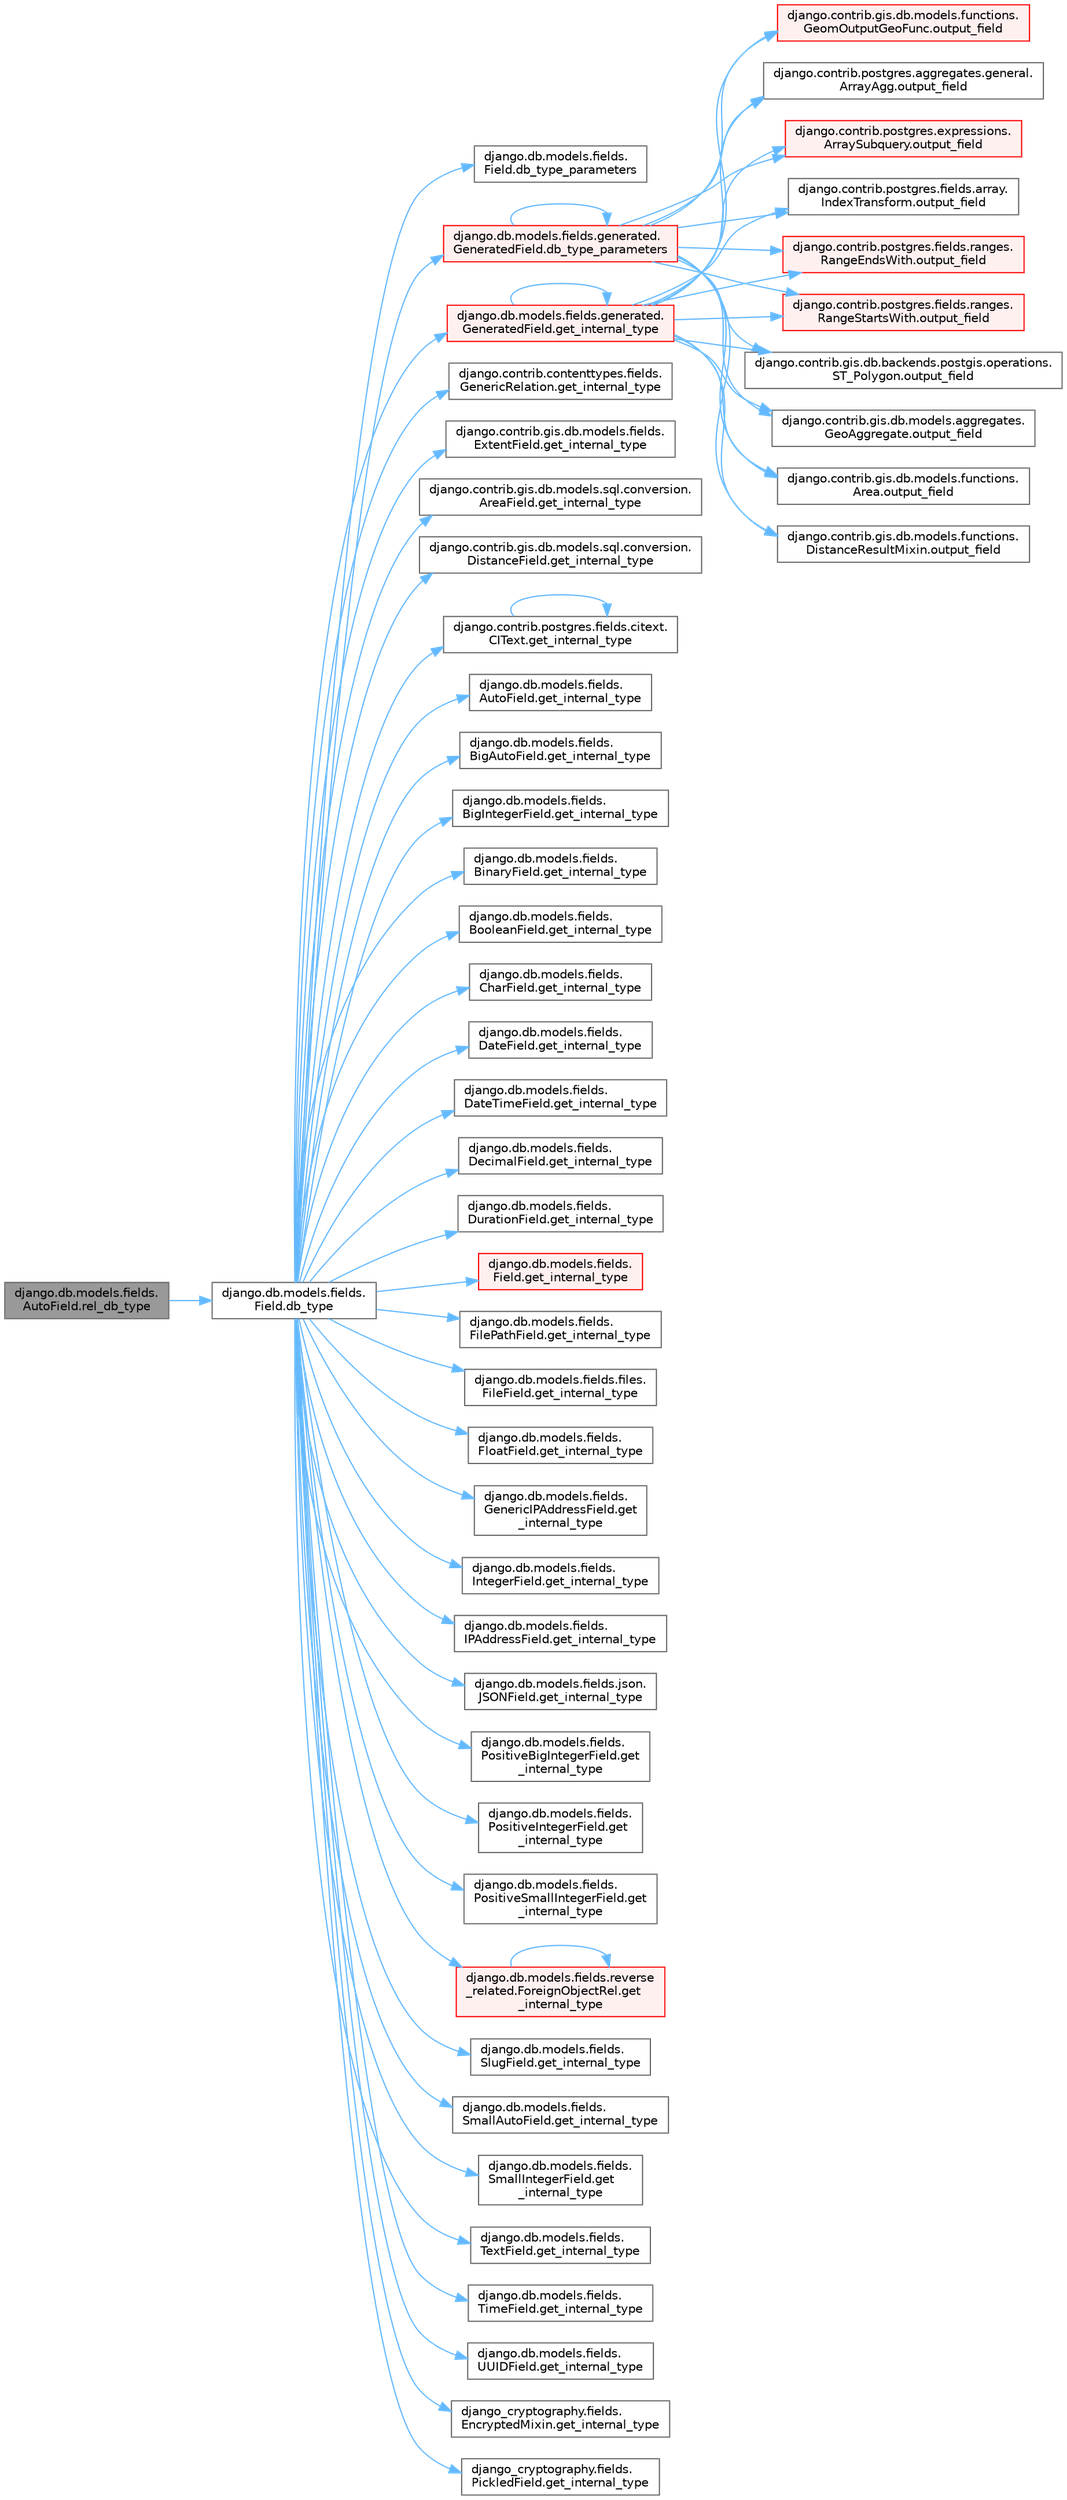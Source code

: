 digraph "django.db.models.fields.AutoField.rel_db_type"
{
 // LATEX_PDF_SIZE
  bgcolor="transparent";
  edge [fontname=Helvetica,fontsize=10,labelfontname=Helvetica,labelfontsize=10];
  node [fontname=Helvetica,fontsize=10,shape=box,height=0.2,width=0.4];
  rankdir="LR";
  Node1 [id="Node000001",label="django.db.models.fields.\lAutoField.rel_db_type",height=0.2,width=0.4,color="gray40", fillcolor="grey60", style="filled", fontcolor="black",tooltip=" "];
  Node1 -> Node2 [id="edge1_Node000001_Node000002",color="steelblue1",style="solid",tooltip=" "];
  Node2 [id="Node000002",label="django.db.models.fields.\lField.db_type",height=0.2,width=0.4,color="grey40", fillcolor="white", style="filled",URL="$classdjango_1_1db_1_1models_1_1fields_1_1_field.html#ac848ffa263ab1e350cc298b604d48f5a",tooltip=" "];
  Node2 -> Node3 [id="edge2_Node000002_Node000003",color="steelblue1",style="solid",tooltip=" "];
  Node3 [id="Node000003",label="django.db.models.fields.\lField.db_type_parameters",height=0.2,width=0.4,color="grey40", fillcolor="white", style="filled",URL="$classdjango_1_1db_1_1models_1_1fields_1_1_field.html#a30afc40fdab8f6743dbe3c5bd42459dc",tooltip=" "];
  Node2 -> Node4 [id="edge3_Node000002_Node000004",color="steelblue1",style="solid",tooltip=" "];
  Node4 [id="Node000004",label="django.db.models.fields.generated.\lGeneratedField.db_type_parameters",height=0.2,width=0.4,color="red", fillcolor="#FFF0F0", style="filled",URL="$classdjango_1_1db_1_1models_1_1fields_1_1generated_1_1_generated_field.html#a695f8f86f422937a550bb84941e43638",tooltip=" "];
  Node4 -> Node4 [id="edge4_Node000004_Node000004",color="steelblue1",style="solid",tooltip=" "];
  Node4 -> Node5 [id="edge5_Node000004_Node000005",color="steelblue1",style="solid",tooltip=" "];
  Node5 [id="Node000005",label="django.contrib.gis.db.backends.postgis.operations.\lST_Polygon.output_field",height=0.2,width=0.4,color="grey40", fillcolor="white", style="filled",URL="$classdjango_1_1contrib_1_1gis_1_1db_1_1backends_1_1postgis_1_1operations_1_1_s_t___polygon.html#a4427b1b0cb4e6df4fde6c045c562118a",tooltip=" "];
  Node4 -> Node6 [id="edge6_Node000004_Node000006",color="steelblue1",style="solid",tooltip=" "];
  Node6 [id="Node000006",label="django.contrib.gis.db.models.aggregates.\lGeoAggregate.output_field",height=0.2,width=0.4,color="grey40", fillcolor="white", style="filled",URL="$classdjango_1_1contrib_1_1gis_1_1db_1_1models_1_1aggregates_1_1_geo_aggregate.html#a1f680d71d32335c5854387fa09555108",tooltip=" "];
  Node4 -> Node7 [id="edge7_Node000004_Node000007",color="steelblue1",style="solid",tooltip=" "];
  Node7 [id="Node000007",label="django.contrib.gis.db.models.functions.\lArea.output_field",height=0.2,width=0.4,color="grey40", fillcolor="white", style="filled",URL="$classdjango_1_1contrib_1_1gis_1_1db_1_1models_1_1functions_1_1_area.html#a017724b08cd640b0e7e834e003cc103d",tooltip=" "];
  Node4 -> Node8 [id="edge8_Node000004_Node000008",color="steelblue1",style="solid",tooltip=" "];
  Node8 [id="Node000008",label="django.contrib.gis.db.models.functions.\lDistanceResultMixin.output_field",height=0.2,width=0.4,color="grey40", fillcolor="white", style="filled",URL="$classdjango_1_1contrib_1_1gis_1_1db_1_1models_1_1functions_1_1_distance_result_mixin.html#af219b5c12f89e181ada240244818e239",tooltip=" "];
  Node4 -> Node9 [id="edge9_Node000004_Node000009",color="steelblue1",style="solid",tooltip=" "];
  Node9 [id="Node000009",label="django.contrib.gis.db.models.functions.\lGeomOutputGeoFunc.output_field",height=0.2,width=0.4,color="red", fillcolor="#FFF0F0", style="filled",URL="$classdjango_1_1contrib_1_1gis_1_1db_1_1models_1_1functions_1_1_geom_output_geo_func.html#a55415993f9af0a2cbde3681557342482",tooltip=" "];
  Node4 -> Node11 [id="edge10_Node000004_Node000011",color="steelblue1",style="solid",tooltip=" "];
  Node11 [id="Node000011",label="django.contrib.postgres.aggregates.general.\lArrayAgg.output_field",height=0.2,width=0.4,color="grey40", fillcolor="white", style="filled",URL="$classdjango_1_1contrib_1_1postgres_1_1aggregates_1_1general_1_1_array_agg.html#a845ed6cbbb6d6fe470d9478934ade450",tooltip=" "];
  Node4 -> Node12 [id="edge11_Node000004_Node000012",color="steelblue1",style="solid",tooltip=" "];
  Node12 [id="Node000012",label="django.contrib.postgres.expressions.\lArraySubquery.output_field",height=0.2,width=0.4,color="red", fillcolor="#FFF0F0", style="filled",URL="$classdjango_1_1contrib_1_1postgres_1_1expressions_1_1_array_subquery.html#adfc4d450008ff7b23517e73cbd1ad172",tooltip=" "];
  Node4 -> Node16 [id="edge12_Node000004_Node000016",color="steelblue1",style="solid",tooltip=" "];
  Node16 [id="Node000016",label="django.contrib.postgres.fields.array.\lIndexTransform.output_field",height=0.2,width=0.4,color="grey40", fillcolor="white", style="filled",URL="$classdjango_1_1contrib_1_1postgres_1_1fields_1_1array_1_1_index_transform.html#ae3ca901f64e761da8d9dff087275f9ef",tooltip=" "];
  Node4 -> Node17 [id="edge13_Node000004_Node000017",color="steelblue1",style="solid",tooltip=" "];
  Node17 [id="Node000017",label="django.contrib.postgres.fields.ranges.\lRangeEndsWith.output_field",height=0.2,width=0.4,color="red", fillcolor="#FFF0F0", style="filled",URL="$classdjango_1_1contrib_1_1postgres_1_1fields_1_1ranges_1_1_range_ends_with.html#ab81e75d2435974b6171ddb1cbce4ebd9",tooltip=" "];
  Node4 -> Node260 [id="edge14_Node000004_Node000260",color="steelblue1",style="solid",tooltip=" "];
  Node260 [id="Node000260",label="django.contrib.postgres.fields.ranges.\lRangeStartsWith.output_field",height=0.2,width=0.4,color="red", fillcolor="#FFF0F0", style="filled",URL="$classdjango_1_1contrib_1_1postgres_1_1fields_1_1ranges_1_1_range_starts_with.html#a4e864cbda43e695a0ae6b2c3b4ced157",tooltip=" "];
  Node2 -> Node1418 [id="edge15_Node000002_Node001418",color="steelblue1",style="solid",tooltip=" "];
  Node1418 [id="Node001418",label="django.contrib.contenttypes.fields.\lGenericRelation.get_internal_type",height=0.2,width=0.4,color="grey40", fillcolor="white", style="filled",URL="$classdjango_1_1contrib_1_1contenttypes_1_1fields_1_1_generic_relation.html#aefe0a0ceff843a2b147534a157c6d0f4",tooltip=" "];
  Node2 -> Node1419 [id="edge16_Node000002_Node001419",color="steelblue1",style="solid",tooltip=" "];
  Node1419 [id="Node001419",label="django.contrib.gis.db.models.fields.\lExtentField.get_internal_type",height=0.2,width=0.4,color="grey40", fillcolor="white", style="filled",URL="$classdjango_1_1contrib_1_1gis_1_1db_1_1models_1_1fields_1_1_extent_field.html#a914745ac6bb2ffe50aaaaf5deb9f67d4",tooltip=" "];
  Node2 -> Node1420 [id="edge17_Node000002_Node001420",color="steelblue1",style="solid",tooltip=" "];
  Node1420 [id="Node001420",label="django.contrib.gis.db.models.sql.conversion.\lAreaField.get_internal_type",height=0.2,width=0.4,color="grey40", fillcolor="white", style="filled",URL="$classdjango_1_1contrib_1_1gis_1_1db_1_1models_1_1sql_1_1conversion_1_1_area_field.html#ac14e7a8c8b468a53b5832cf7cb2f7bf4",tooltip=" "];
  Node2 -> Node1421 [id="edge18_Node000002_Node001421",color="steelblue1",style="solid",tooltip=" "];
  Node1421 [id="Node001421",label="django.contrib.gis.db.models.sql.conversion.\lDistanceField.get_internal_type",height=0.2,width=0.4,color="grey40", fillcolor="white", style="filled",URL="$classdjango_1_1contrib_1_1gis_1_1db_1_1models_1_1sql_1_1conversion_1_1_distance_field.html#ac2bf1debb6c750adb7461f8925d86170",tooltip=" "];
  Node2 -> Node1422 [id="edge19_Node000002_Node001422",color="steelblue1",style="solid",tooltip=" "];
  Node1422 [id="Node001422",label="django.contrib.postgres.fields.citext.\lCIText.get_internal_type",height=0.2,width=0.4,color="grey40", fillcolor="white", style="filled",URL="$classdjango_1_1contrib_1_1postgres_1_1fields_1_1citext_1_1_c_i_text.html#a427f1e2dfa31559beb68386e36ab74b2",tooltip=" "];
  Node1422 -> Node1422 [id="edge20_Node001422_Node001422",color="steelblue1",style="solid",tooltip=" "];
  Node2 -> Node1423 [id="edge21_Node000002_Node001423",color="steelblue1",style="solid",tooltip=" "];
  Node1423 [id="Node001423",label="django.db.models.fields.\lAutoField.get_internal_type",height=0.2,width=0.4,color="grey40", fillcolor="white", style="filled",URL="$classdjango_1_1db_1_1models_1_1fields_1_1_auto_field.html#af2db9af7a3e82da81b86d9b9e538a457",tooltip=" "];
  Node2 -> Node1424 [id="edge22_Node000002_Node001424",color="steelblue1",style="solid",tooltip=" "];
  Node1424 [id="Node001424",label="django.db.models.fields.\lBigAutoField.get_internal_type",height=0.2,width=0.4,color="grey40", fillcolor="white", style="filled",URL="$classdjango_1_1db_1_1models_1_1fields_1_1_big_auto_field.html#a6fd10fc83a1b3809da679e3eea92eb55",tooltip=" "];
  Node2 -> Node1425 [id="edge23_Node000002_Node001425",color="steelblue1",style="solid",tooltip=" "];
  Node1425 [id="Node001425",label="django.db.models.fields.\lBigIntegerField.get_internal_type",height=0.2,width=0.4,color="grey40", fillcolor="white", style="filled",URL="$classdjango_1_1db_1_1models_1_1fields_1_1_big_integer_field.html#aa644e27812a548707b5cb5faf743863f",tooltip=" "];
  Node2 -> Node1426 [id="edge24_Node000002_Node001426",color="steelblue1",style="solid",tooltip=" "];
  Node1426 [id="Node001426",label="django.db.models.fields.\lBinaryField.get_internal_type",height=0.2,width=0.4,color="grey40", fillcolor="white", style="filled",URL="$classdjango_1_1db_1_1models_1_1fields_1_1_binary_field.html#a0bbd63522d35c57d0e99e15706b45200",tooltip=" "];
  Node2 -> Node1427 [id="edge25_Node000002_Node001427",color="steelblue1",style="solid",tooltip=" "];
  Node1427 [id="Node001427",label="django.db.models.fields.\lBooleanField.get_internal_type",height=0.2,width=0.4,color="grey40", fillcolor="white", style="filled",URL="$classdjango_1_1db_1_1models_1_1fields_1_1_boolean_field.html#a0b722f3060967780aa04e78fd271a956",tooltip=" "];
  Node2 -> Node1428 [id="edge26_Node000002_Node001428",color="steelblue1",style="solid",tooltip=" "];
  Node1428 [id="Node001428",label="django.db.models.fields.\lCharField.get_internal_type",height=0.2,width=0.4,color="grey40", fillcolor="white", style="filled",URL="$classdjango_1_1db_1_1models_1_1fields_1_1_char_field.html#ab33ef611d4576b618f06116e045b73ea",tooltip=" "];
  Node2 -> Node1429 [id="edge27_Node000002_Node001429",color="steelblue1",style="solid",tooltip=" "];
  Node1429 [id="Node001429",label="django.db.models.fields.\lDateField.get_internal_type",height=0.2,width=0.4,color="grey40", fillcolor="white", style="filled",URL="$classdjango_1_1db_1_1models_1_1fields_1_1_date_field.html#a7d35b4c5c126652b0b1c2a4b0f0f9463",tooltip=" "];
  Node2 -> Node1430 [id="edge28_Node000002_Node001430",color="steelblue1",style="solid",tooltip=" "];
  Node1430 [id="Node001430",label="django.db.models.fields.\lDateTimeField.get_internal_type",height=0.2,width=0.4,color="grey40", fillcolor="white", style="filled",URL="$classdjango_1_1db_1_1models_1_1fields_1_1_date_time_field.html#a375b0f1e1fcca3689edcd2354a1d6766",tooltip=" "];
  Node2 -> Node1431 [id="edge29_Node000002_Node001431",color="steelblue1",style="solid",tooltip=" "];
  Node1431 [id="Node001431",label="django.db.models.fields.\lDecimalField.get_internal_type",height=0.2,width=0.4,color="grey40", fillcolor="white", style="filled",URL="$classdjango_1_1db_1_1models_1_1fields_1_1_decimal_field.html#a7ebbfb0b59967dcb23c9013ae3ebe5ec",tooltip=" "];
  Node2 -> Node1432 [id="edge30_Node000002_Node001432",color="steelblue1",style="solid",tooltip=" "];
  Node1432 [id="Node001432",label="django.db.models.fields.\lDurationField.get_internal_type",height=0.2,width=0.4,color="grey40", fillcolor="white", style="filled",URL="$classdjango_1_1db_1_1models_1_1fields_1_1_duration_field.html#aa67d2f9f6befb923b0c53a5518a0cf19",tooltip=" "];
  Node2 -> Node1433 [id="edge31_Node000002_Node001433",color="steelblue1",style="solid",tooltip=" "];
  Node1433 [id="Node001433",label="django.db.models.fields.\lField.get_internal_type",height=0.2,width=0.4,color="red", fillcolor="#FFF0F0", style="filled",URL="$classdjango_1_1db_1_1models_1_1fields_1_1_field.html#a6df9bace6383fa95d62252b08ca86287",tooltip=" "];
  Node2 -> Node1434 [id="edge32_Node000002_Node001434",color="steelblue1",style="solid",tooltip=" "];
  Node1434 [id="Node001434",label="django.db.models.fields.\lFilePathField.get_internal_type",height=0.2,width=0.4,color="grey40", fillcolor="white", style="filled",URL="$classdjango_1_1db_1_1models_1_1fields_1_1_file_path_field.html#afd1716a8f08d4c1e21a9c65afe66cb14",tooltip=" "];
  Node2 -> Node1435 [id="edge33_Node000002_Node001435",color="steelblue1",style="solid",tooltip=" "];
  Node1435 [id="Node001435",label="django.db.models.fields.files.\lFileField.get_internal_type",height=0.2,width=0.4,color="grey40", fillcolor="white", style="filled",URL="$classdjango_1_1db_1_1models_1_1fields_1_1files_1_1_file_field.html#abf215cb6e9d02766638b9d93e36f80fe",tooltip=" "];
  Node2 -> Node1436 [id="edge34_Node000002_Node001436",color="steelblue1",style="solid",tooltip=" "];
  Node1436 [id="Node001436",label="django.db.models.fields.\lFloatField.get_internal_type",height=0.2,width=0.4,color="grey40", fillcolor="white", style="filled",URL="$classdjango_1_1db_1_1models_1_1fields_1_1_float_field.html#a7268969b452c3e49a378e6eed203f261",tooltip=" "];
  Node2 -> Node1437 [id="edge35_Node000002_Node001437",color="steelblue1",style="solid",tooltip=" "];
  Node1437 [id="Node001437",label="django.db.models.fields.generated.\lGeneratedField.get_internal_type",height=0.2,width=0.4,color="red", fillcolor="#FFF0F0", style="filled",URL="$classdjango_1_1db_1_1models_1_1fields_1_1generated_1_1_generated_field.html#a9f7ada2521e4ff06df60a7978952be85",tooltip=" "];
  Node1437 -> Node1437 [id="edge36_Node001437_Node001437",color="steelblue1",style="solid",tooltip=" "];
  Node1437 -> Node5 [id="edge37_Node001437_Node000005",color="steelblue1",style="solid",tooltip=" "];
  Node1437 -> Node6 [id="edge38_Node001437_Node000006",color="steelblue1",style="solid",tooltip=" "];
  Node1437 -> Node7 [id="edge39_Node001437_Node000007",color="steelblue1",style="solid",tooltip=" "];
  Node1437 -> Node8 [id="edge40_Node001437_Node000008",color="steelblue1",style="solid",tooltip=" "];
  Node1437 -> Node9 [id="edge41_Node001437_Node000009",color="steelblue1",style="solid",tooltip=" "];
  Node1437 -> Node11 [id="edge42_Node001437_Node000011",color="steelblue1",style="solid",tooltip=" "];
  Node1437 -> Node12 [id="edge43_Node001437_Node000012",color="steelblue1",style="solid",tooltip=" "];
  Node1437 -> Node16 [id="edge44_Node001437_Node000016",color="steelblue1",style="solid",tooltip=" "];
  Node1437 -> Node17 [id="edge45_Node001437_Node000017",color="steelblue1",style="solid",tooltip=" "];
  Node1437 -> Node260 [id="edge46_Node001437_Node000260",color="steelblue1",style="solid",tooltip=" "];
  Node2 -> Node1441 [id="edge47_Node000002_Node001441",color="steelblue1",style="solid",tooltip=" "];
  Node1441 [id="Node001441",label="django.db.models.fields.\lGenericIPAddressField.get\l_internal_type",height=0.2,width=0.4,color="grey40", fillcolor="white", style="filled",URL="$classdjango_1_1db_1_1models_1_1fields_1_1_generic_i_p_address_field.html#a827fc6b8becf5b7680db1fad910c9aae",tooltip=" "];
  Node2 -> Node1442 [id="edge48_Node000002_Node001442",color="steelblue1",style="solid",tooltip=" "];
  Node1442 [id="Node001442",label="django.db.models.fields.\lIntegerField.get_internal_type",height=0.2,width=0.4,color="grey40", fillcolor="white", style="filled",URL="$classdjango_1_1db_1_1models_1_1fields_1_1_integer_field.html#ae90f706223f7bb5ca78f2f799cf2b404",tooltip=" "];
  Node2 -> Node1443 [id="edge49_Node000002_Node001443",color="steelblue1",style="solid",tooltip=" "];
  Node1443 [id="Node001443",label="django.db.models.fields.\lIPAddressField.get_internal_type",height=0.2,width=0.4,color="grey40", fillcolor="white", style="filled",URL="$classdjango_1_1db_1_1models_1_1fields_1_1_i_p_address_field.html#aa949bec042454ee6b1efac65320158ec",tooltip=" "];
  Node2 -> Node1444 [id="edge50_Node000002_Node001444",color="steelblue1",style="solid",tooltip=" "];
  Node1444 [id="Node001444",label="django.db.models.fields.json.\lJSONField.get_internal_type",height=0.2,width=0.4,color="grey40", fillcolor="white", style="filled",URL="$classdjango_1_1db_1_1models_1_1fields_1_1json_1_1_j_s_o_n_field.html#a4ebc313d428dd02f30aedc6618d90f41",tooltip=" "];
  Node2 -> Node1445 [id="edge51_Node000002_Node001445",color="steelblue1",style="solid",tooltip=" "];
  Node1445 [id="Node001445",label="django.db.models.fields.\lPositiveBigIntegerField.get\l_internal_type",height=0.2,width=0.4,color="grey40", fillcolor="white", style="filled",URL="$classdjango_1_1db_1_1models_1_1fields_1_1_positive_big_integer_field.html#ab8f9958bd2f0dba9b34cd3f3a9a8371e",tooltip=" "];
  Node2 -> Node1446 [id="edge52_Node000002_Node001446",color="steelblue1",style="solid",tooltip=" "];
  Node1446 [id="Node001446",label="django.db.models.fields.\lPositiveIntegerField.get\l_internal_type",height=0.2,width=0.4,color="grey40", fillcolor="white", style="filled",URL="$classdjango_1_1db_1_1models_1_1fields_1_1_positive_integer_field.html#a341baeb79a1c3b7682d09248c76d748c",tooltip=" "];
  Node2 -> Node1447 [id="edge53_Node000002_Node001447",color="steelblue1",style="solid",tooltip=" "];
  Node1447 [id="Node001447",label="django.db.models.fields.\lPositiveSmallIntegerField.get\l_internal_type",height=0.2,width=0.4,color="grey40", fillcolor="white", style="filled",URL="$classdjango_1_1db_1_1models_1_1fields_1_1_positive_small_integer_field.html#ac6105f9213d4cbf3ef9a9cdeaa54ab5a",tooltip=" "];
  Node2 -> Node1448 [id="edge54_Node000002_Node001448",color="steelblue1",style="solid",tooltip=" "];
  Node1448 [id="Node001448",label="django.db.models.fields.reverse\l_related.ForeignObjectRel.get\l_internal_type",height=0.2,width=0.4,color="red", fillcolor="#FFF0F0", style="filled",URL="$classdjango_1_1db_1_1models_1_1fields_1_1reverse__related_1_1_foreign_object_rel.html#a7043c5e89478666caff4052a491991b1",tooltip=" "];
  Node1448 -> Node1448 [id="edge55_Node001448_Node001448",color="steelblue1",style="solid",tooltip=" "];
  Node2 -> Node1449 [id="edge56_Node000002_Node001449",color="steelblue1",style="solid",tooltip=" "];
  Node1449 [id="Node001449",label="django.db.models.fields.\lSlugField.get_internal_type",height=0.2,width=0.4,color="grey40", fillcolor="white", style="filled",URL="$classdjango_1_1db_1_1models_1_1fields_1_1_slug_field.html#a19e01283339c11744fe50eff55cda16f",tooltip=" "];
  Node2 -> Node1450 [id="edge57_Node000002_Node001450",color="steelblue1",style="solid",tooltip=" "];
  Node1450 [id="Node001450",label="django.db.models.fields.\lSmallAutoField.get_internal_type",height=0.2,width=0.4,color="grey40", fillcolor="white", style="filled",URL="$classdjango_1_1db_1_1models_1_1fields_1_1_small_auto_field.html#ab7709a8a8024bd2b65ae1609545b2f8f",tooltip=" "];
  Node2 -> Node1451 [id="edge58_Node000002_Node001451",color="steelblue1",style="solid",tooltip=" "];
  Node1451 [id="Node001451",label="django.db.models.fields.\lSmallIntegerField.get\l_internal_type",height=0.2,width=0.4,color="grey40", fillcolor="white", style="filled",URL="$classdjango_1_1db_1_1models_1_1fields_1_1_small_integer_field.html#a186098b6a6068745c424861d81a618d7",tooltip=" "];
  Node2 -> Node1452 [id="edge59_Node000002_Node001452",color="steelblue1",style="solid",tooltip=" "];
  Node1452 [id="Node001452",label="django.db.models.fields.\lTextField.get_internal_type",height=0.2,width=0.4,color="grey40", fillcolor="white", style="filled",URL="$classdjango_1_1db_1_1models_1_1fields_1_1_text_field.html#ac44884200800355678d80c1ffdc1591f",tooltip=" "];
  Node2 -> Node1453 [id="edge60_Node000002_Node001453",color="steelblue1",style="solid",tooltip=" "];
  Node1453 [id="Node001453",label="django.db.models.fields.\lTimeField.get_internal_type",height=0.2,width=0.4,color="grey40", fillcolor="white", style="filled",URL="$classdjango_1_1db_1_1models_1_1fields_1_1_time_field.html#a371e624709f0306d1e5141d55f9611f6",tooltip=" "];
  Node2 -> Node1454 [id="edge61_Node000002_Node001454",color="steelblue1",style="solid",tooltip=" "];
  Node1454 [id="Node001454",label="django.db.models.fields.\lUUIDField.get_internal_type",height=0.2,width=0.4,color="grey40", fillcolor="white", style="filled",URL="$classdjango_1_1db_1_1models_1_1fields_1_1_u_u_i_d_field.html#a9c7bd55f467e25b314b53ecfe082771a",tooltip=" "];
  Node2 -> Node1455 [id="edge62_Node000002_Node001455",color="steelblue1",style="solid",tooltip=" "];
  Node1455 [id="Node001455",label="django_cryptography.fields.\lEncryptedMixin.get_internal_type",height=0.2,width=0.4,color="grey40", fillcolor="white", style="filled",URL="$classdjango__cryptography_1_1fields_1_1_encrypted_mixin.html#a62cf070f374ab3dccd6cec5d4a5ebdbe",tooltip=" "];
  Node2 -> Node1456 [id="edge63_Node000002_Node001456",color="steelblue1",style="solid",tooltip=" "];
  Node1456 [id="Node001456",label="django_cryptography.fields.\lPickledField.get_internal_type",height=0.2,width=0.4,color="grey40", fillcolor="white", style="filled",URL="$classdjango__cryptography_1_1fields_1_1_pickled_field.html#a94cbb1fb7c5503a87a21d3f7f1e4a29f",tooltip=" "];
}
